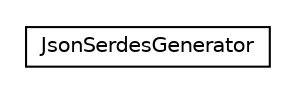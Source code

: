 #!/usr/local/bin/dot
#
# Class diagram 
# Generated by UMLGraph version R5_6-24-gf6e263 (http://www.umlgraph.org/)
#

digraph G {
	edge [fontname="Helvetica",fontsize=10,labelfontname="Helvetica",labelfontsize=10];
	node [fontname="Helvetica",fontsize=10,shape=plaintext];
	nodesep=0.25;
	ranksep=0.5;
	rankdir=LR;
	// org.turbogwt.net.http.rebind.JsonSerdesGenerator
	c245 [label=<<table title="org.turbogwt.net.http.rebind.JsonSerdesGenerator" border="0" cellborder="1" cellspacing="0" cellpadding="2" port="p" href="./JsonSerdesGenerator.html">
		<tr><td><table border="0" cellspacing="0" cellpadding="1">
<tr><td align="center" balign="center"> JsonSerdesGenerator </td></tr>
		</table></td></tr>
		</table>>, URL="./JsonSerdesGenerator.html", fontname="Helvetica", fontcolor="black", fontsize=10.0];
}

